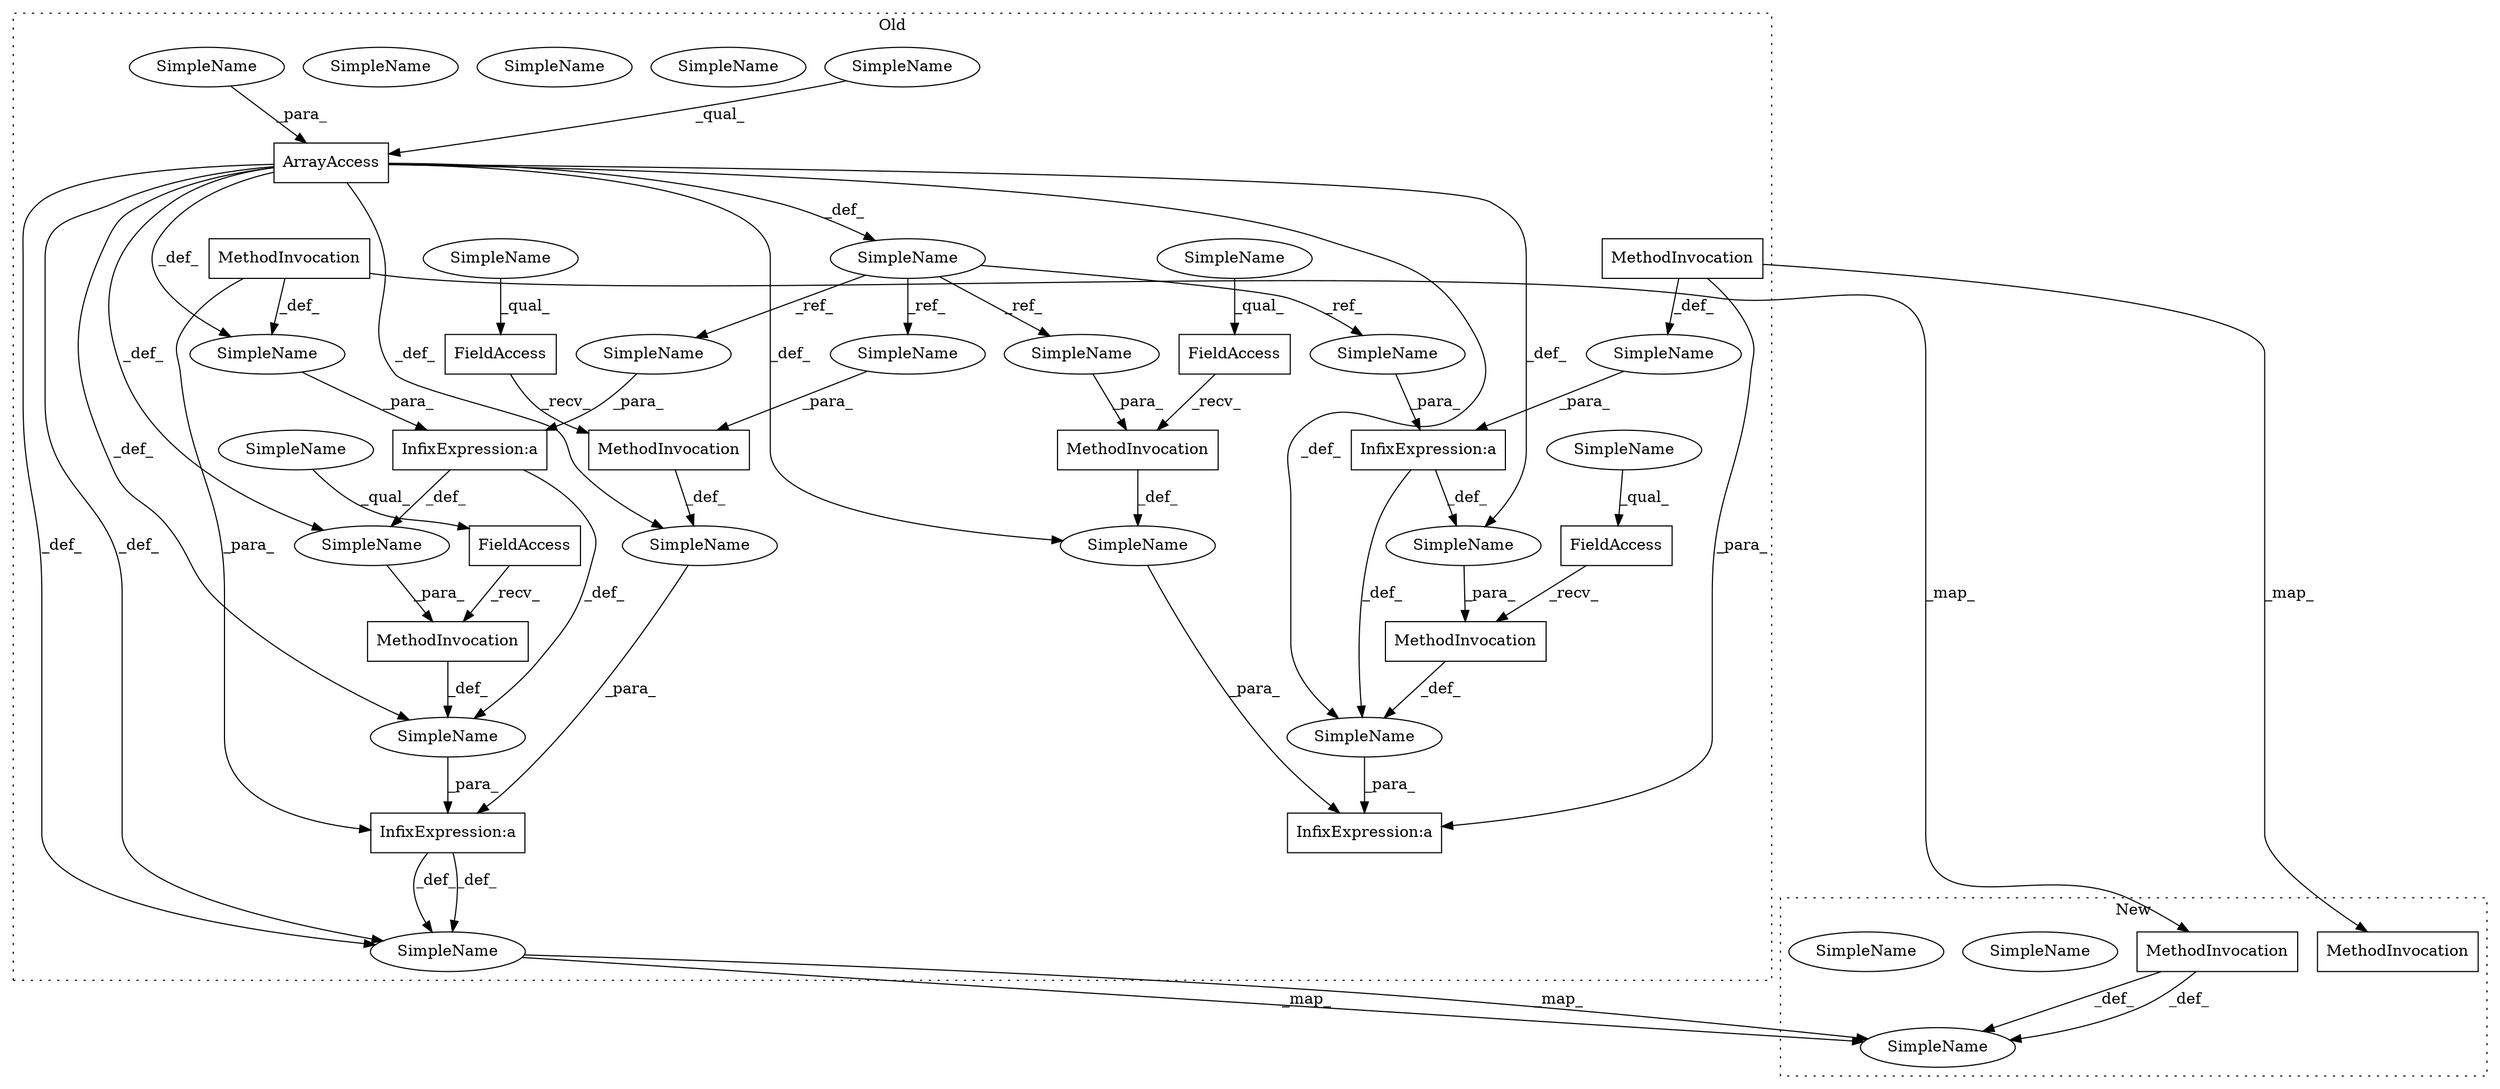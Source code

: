 digraph G {
subgraph cluster0 {
1 [label="ArrayAccess" a="2" s="1246,1301" l="7,2" shape="box"];
2 [label="FieldAccess" a="22" s="1387" l="12" shape="box"];
3 [label="FieldAccess" a="22" s="1635" l="12" shape="box"];
4 [label="FieldAccess" a="22" s="1563" l="12" shape="box"];
5 [label="FieldAccess" a="22" s="1421" l="12" shape="box"];
6 [label="MethodInvocation" a="32" s="1587,1630" l="4,1" shape="box"];
8 [label="MethodInvocation" a="32" s="1576,1631" l="5,1" shape="box"];
10 [label="MethodInvocation" a="32" s="1400,1417" l="5,1" shape="box"];
11 [label="MethodInvocation" a="32" s="1411,1416" l="4,1" shape="box"];
12 [label="MethodInvocation" a="32" s="1434,1440" l="5,1" shape="box"];
13 [label="MethodInvocation" a="32" s="1648,1654" l="5,1" shape="box"];
14 [label="SimpleName" a="42" s="" l="" shape="ellipse"];
15 [label="SimpleName" a="42" s="" l="" shape="ellipse"];
16 [label="SimpleName" a="42" s="1635" l="5" shape="ellipse"];
17 [label="SimpleName" a="42" s="1246" l="1" shape="ellipse"];
18 [label="SimpleName" a="42" s="1405" l="1" shape="ellipse"];
19 [label="SimpleName" a="42" s="" l="" shape="ellipse"];
20 [label="SimpleName" a="42" s="1387" l="5" shape="ellipse"];
21 [label="SimpleName" a="42" s="1563" l="5" shape="ellipse"];
22 [label="SimpleName" a="42" s="1421" l="5" shape="ellipse"];
23 [label="SimpleName" a="42" s="" l="" shape="ellipse"];
24 [label="SimpleName" a="42" s="1387" l="5" shape="ellipse"];
25 [label="SimpleName" a="42" s="" l="" shape="ellipse"];
26 [label="SimpleName" a="42" s="1563" l="5" shape="ellipse"];
29 [label="SimpleName" a="42" s="1653" l="1" shape="ellipse"];
30 [label="SimpleName" a="42" s="" l="" shape="ellipse"];
32 [label="SimpleName" a="42" s="1547" l="14" shape="ellipse"];
33 [label="SimpleName" a="42" s="" l="" shape="ellipse"];
34 [label="SimpleName" a="42" s="1547" l="14" shape="ellipse"];
35 [label="SimpleName" a="42" s="" l="" shape="ellipse"];
36 [label="SimpleName" a="42" s="" l="" shape="ellipse"];
37 [label="SimpleName" a="42" s="1244" l="1" shape="ellipse"];
38 [label="SimpleName" a="42" s="1581" l="1" shape="ellipse"];
39 [label="SimpleName" a="42" s="1439" l="1" shape="ellipse"];
40 [label="InfixExpression:a" a="27" s="1582" l="3" shape="box"];
41 [label="InfixExpression:a" a="27" s="1406" l="3" shape="box"];
42 [label="InfixExpression:a" a="27" s="1418" l="3" shape="box"];
43 [label="InfixExpression:a" a="27" s="1632" l="3" shape="box"];
label = "Old";
style="dotted";
}
subgraph cluster1 {
7 [label="MethodInvocation" a="32" s="1248,1253" l="4,1" shape="box"];
9 [label="MethodInvocation" a="32" s="1380,1423" l="4,1" shape="box"];
27 [label="SimpleName" a="42" s="1373" l="4" shape="ellipse"];
28 [label="SimpleName" a="42" s="1373" l="4" shape="ellipse"];
31 [label="SimpleName" a="42" s="1106" l="1" shape="ellipse"];
label = "New";
style="dotted";
}
1 -> 15 [label="_def_"];
1 -> 14 [label="_def_"];
1 -> 33 [label="_def_"];
1 -> 32 [label="_def_"];
1 -> 30 [label="_def_"];
1 -> 32 [label="_def_"];
1 -> 36 [label="_def_"];
1 -> 25 [label="_def_"];
1 -> 19 [label="_def_"];
1 -> 37 [label="_def_"];
2 -> 10 [label="_recv_"];
3 -> 13 [label="_recv_"];
4 -> 8 [label="_recv_"];
5 -> 12 [label="_recv_"];
6 -> 19 [label="_def_"];
6 -> 9 [label="_map_"];
6 -> 43 [label="_para_"];
8 -> 14 [label="_def_"];
9 -> 27 [label="_def_"];
9 -> 27 [label="_def_"];
10 -> 25 [label="_def_"];
11 -> 23 [label="_def_"];
11 -> 7 [label="_map_"];
11 -> 42 [label="_para_"];
12 -> 36 [label="_def_"];
13 -> 30 [label="_def_"];
14 -> 43 [label="_para_"];
15 -> 8 [label="_para_"];
16 -> 3 [label="_qual_"];
17 -> 1 [label="_qual_"];
18 -> 41 [label="_para_"];
19 -> 40 [label="_para_"];
20 -> 2 [label="_qual_"];
22 -> 5 [label="_qual_"];
23 -> 41 [label="_para_"];
25 -> 42 [label="_para_"];
26 -> 4 [label="_qual_"];
29 -> 13 [label="_para_"];
30 -> 43 [label="_para_"];
32 -> 27 [label="_map_"];
32 -> 27 [label="_map_"];
33 -> 10 [label="_para_"];
35 -> 1 [label="_para_"];
36 -> 42 [label="_para_"];
37 -> 39 [label="_ref_"];
37 -> 29 [label="_ref_"];
37 -> 18 [label="_ref_"];
37 -> 38 [label="_ref_"];
38 -> 40 [label="_para_"];
39 -> 12 [label="_para_"];
40 -> 15 [label="_def_"];
40 -> 14 [label="_def_"];
41 -> 33 [label="_def_"];
41 -> 25 [label="_def_"];
43 -> 32 [label="_def_"];
43 -> 32 [label="_def_"];
}